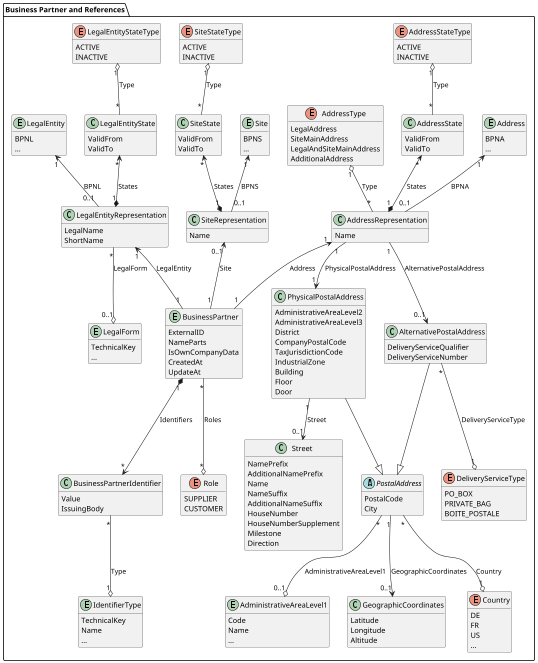 @startuml business-partner

skinparam dpi 50

package "Business Partner and References" {
  entity BusinessPartner {
    ExternalID
    NameParts
    IsOwnCompanyData
    CreatedAt
    UpdateAt
  }

  ' taken out from 24.05 using the separate entity states only
  ' class BusinessPartnerState {
  '   ValidFrom
  '   ValidTo
  ' }

  ' enum BusinessPartnerStateType {
  '   Active
  '   Inactive
  ' }

  class LegalEntityState {
    ValidFrom
    ValidTo
  }

  enum LegalEntityStateType {
    ACTIVE
    INACTIVE
  }
  
  class SiteState {
    ValidFrom
    ValidTo
  }

  enum SiteStateType{
    ACTIVE
    INACTIVE
  }

  class AddressState {
    ValidFrom
    ValidTo
  }

  enum AddressStateType{
    ACTIVE
    INACTIVE
  }

  class BusinessPartnerIdentifier {
    Value
    IssuingBody
  }

  ' taken out from 24.05, as not clear if this is modelled correctly
  ' class Classification{
  '   Value
  '   Code
  ' }
    
  ' enum ClassificationType {
  '   NACE
  '   NAF
  '   NAICS
  '   SIC
  ' }

  entity IdentifierType {
    TechnicalKey
    Name
    ...
  }

  enum Role {
    SUPPLIER
    CUSTOMER
  }

  entity LegalForm {
    TechnicalKey
    ...
  }

  entity LegalEntity {
    BPNL
    ...
  }

  class LegalEntityRepresentation {
    LegalName
    ShortName
  }

  entity Site {
    BPNS
    ...
  }

  class SiteRepresentation {
    Name
  }

  entity Address {
    BPNA
    ...
  }

  class AddressRepresentation {
    Name
  }

  ' not yet standardized, as not clear if operating company can correctly implement it
  ' class ConfidenceCriteria {
  '   SharedByOwner
  '   CheckedByExternalSource
  '   NumberOfSharingMembers
  '   LastConfidenceCheckAt
  '   NextConfidenceCheckAt
  '   ConfidenceLevel
  ' }

  class AddressRepresentation { }

  enum AddressType {
    LegalAddress
    SiteMainAddress
    LegalAndSiteMainAddress
    AdditionalAddress
  }
  
  class AlternativePostalAddress{
    DeliveryServiceQualifier
    DeliveryServiceNumber
  }

  enum DeliveryServiceType {
    PO_BOX
    PRIVATE_BAG
    BOITE_POSTALE
  }

  class PhysicalPostalAddress{
    AdministrativeAreaLevel2
    AdministrativeAreaLevel3
    District
    CompanyPostalCode
    TaxJurisdictionCode
    IndustrialZone
    Building
    Floor
    Door 
  }

  abstract class PostalAddress{
    PostalCode
    City
  }

  enum Country {
    DE
    FR
    US
    ...
  }

  entity AdministrativeAreaLevel1{
    Code
    Name
    ...
  }

  class GeographicCoordinates {
    Latitude
    Longitude
    Altitude
  }

  class Street {
    NamePrefix
    AdditionalNamePrefix
    Name
    NameSuffix
    AdditionalNameSuffix
    HouseNumber
    HouseNumberSupplement
    Milestone
    Direction
  }

  ' not implemented / standardized yet
  ' class LegalEntityScriptVariant {
  '   LegalName
  '   ShortName
  ' }
  
  ' class SiteScriptVariant {
  '   Name
  ' }

  ' class AddressScriptVariant {
  '   Name
  ' }

  ' class BusinessPartnerScriptVariant {
  '   NameParts
  ' }

  ' enum ScriptCode {
  '   Arab
  '   Cyrl
  '   Hans
  '   Jpan
  '   Latn
  '   ...
  ' }

  BusinessPartner "1" -u-> "1" LegalEntityRepresentation : LegalEntity
  BusinessPartner "1" -u-> "0..1" SiteRepresentation : Site
  BusinessPartner "1" -u-> "1" AddressRepresentation : Address

  LegalEntityRepresentation "0..1" -u-> "1" LegalEntity : BPNL
  SiteRepresentation "0..1" -u-> "1" Site : BPNS
  AddressRepresentation "0..1" -u-> "1" Address : BPNA

  AddressRepresentation "*" -u-o "1" AddressType : Type
  AddressRepresentation "1" -d-> "0..1" AlternativePostalAddress : AlternativePostalAddress
  AlternativePostalAddress "*" -d-o "1" DeliveryServiceType : DeliveryServiceType
  AlternativePostalAddress -d-|> PostalAddress
  
  AddressRepresentation "1" -d-> "1" PhysicalPostalAddress : PhysicalPostalAddress
  PhysicalPostalAddress "1" -d-> "0..1" Street : Street
  PhysicalPostalAddress -d-|> PostalAddress
  
  PostalAddress "*" -d-o "1" Country : Country
  PostalAddress "*" -d-o "0..1" AdministrativeAreaLevel1 : AdministrativeAreaLevel1
  PostalAddress "1" -d-> "0..1" GeographicCoordinates : GeographicCoordinates

  ' not yet standardized, as not clear if operating company can correctly implement it
  ' LegalEntityRepresentation "1" -u-> "1" ConfidenceCriteria : ConfidenceCriteria
  ' SiteRepresentation "1" -u-> "1" ConfidenceCriteria : ConfidenceCriteria
  ' AddressRepresentation "1" -u-> "1" ConfidenceCriteria : ConfidenceCriteria

  ' taken out from 24.05 using the separate entity states only
  ' BusinessPartner "1" *-d-> "*" BusinessPartnerState : States
  ' BusinessPartnerState "*" -d-o "1" BusinessPartnerStateType : Type
  
  LegalEntityRepresentation "1" *-u-> "*" LegalEntityState : States
  LegalEntityState "*" -u-o "1" LegalEntityStateType : Type

  SiteRepresentation "1" *-u-> "*" SiteState : States
  SiteState "*" -u-o "1" SiteStateType : Type

  AddressRepresentation "1" *-u-> "*" AddressState : States
  AddressState "*" -u-o "1" AddressStateType : Type

  BusinessPartner "1" *-d-> "*" BusinessPartnerIdentifier : Identifiers
  BusinessPartnerIdentifier "*" -d-o "1" IdentifierType : Type

  BusinessPartner "*" -d-o "*" Role : Roles

  ' taken out from 24.05, as not clear if this is modelled correctly
  ' LegalEntityRepresentation "1" *-d-> "*" Classification : Classifications
  ' Classification "*" -d-o "1" ClassificationType : Type
  
  LegalEntityRepresentation "*" -d-o "0..1" LegalForm : LegalForm

  ' not implemented / standardized yet
  ' LegalEntityRepresentation "1" *--> "*" LegalEntityScriptVariant : ScriptVariants
  ' LegalEntityScriptVariant "*" --o "1" ScriptCode : ScriptCode

  ' SiteRepresentation "1" *--> "*" SiteScriptVariant : ScriptVariants
  ' SiteScriptVariant "*" --o "1" ScriptCode : ScriptCode

  ' AddressRepresentation "1" *--> "*" AddressScriptVariant : ScriptVariants
  ' AddressScriptVariant "*" --o "1" ScriptCode : ScriptCode
  ' AddressScriptVariant "1" -d-> "1" PhysicalPostalAddress : PhysicalPostalAddress
  ' AddressScriptVariant "1" -d-> "0..1" AlternativePostalAddress : AlternativePostalAddress

  ' BusinessPartner "1" *--> "*" BusinessPartnerScriptVariant : ScriptVariants
  ' BusinessPartnerScriptVariant "*" --o "1" ScriptCode : ScriptCode
}

hide methods
hide AddressRepresentation methods
hide LegalEntityRepresentation methods 
hide SiteRepresentation methods
@enduml